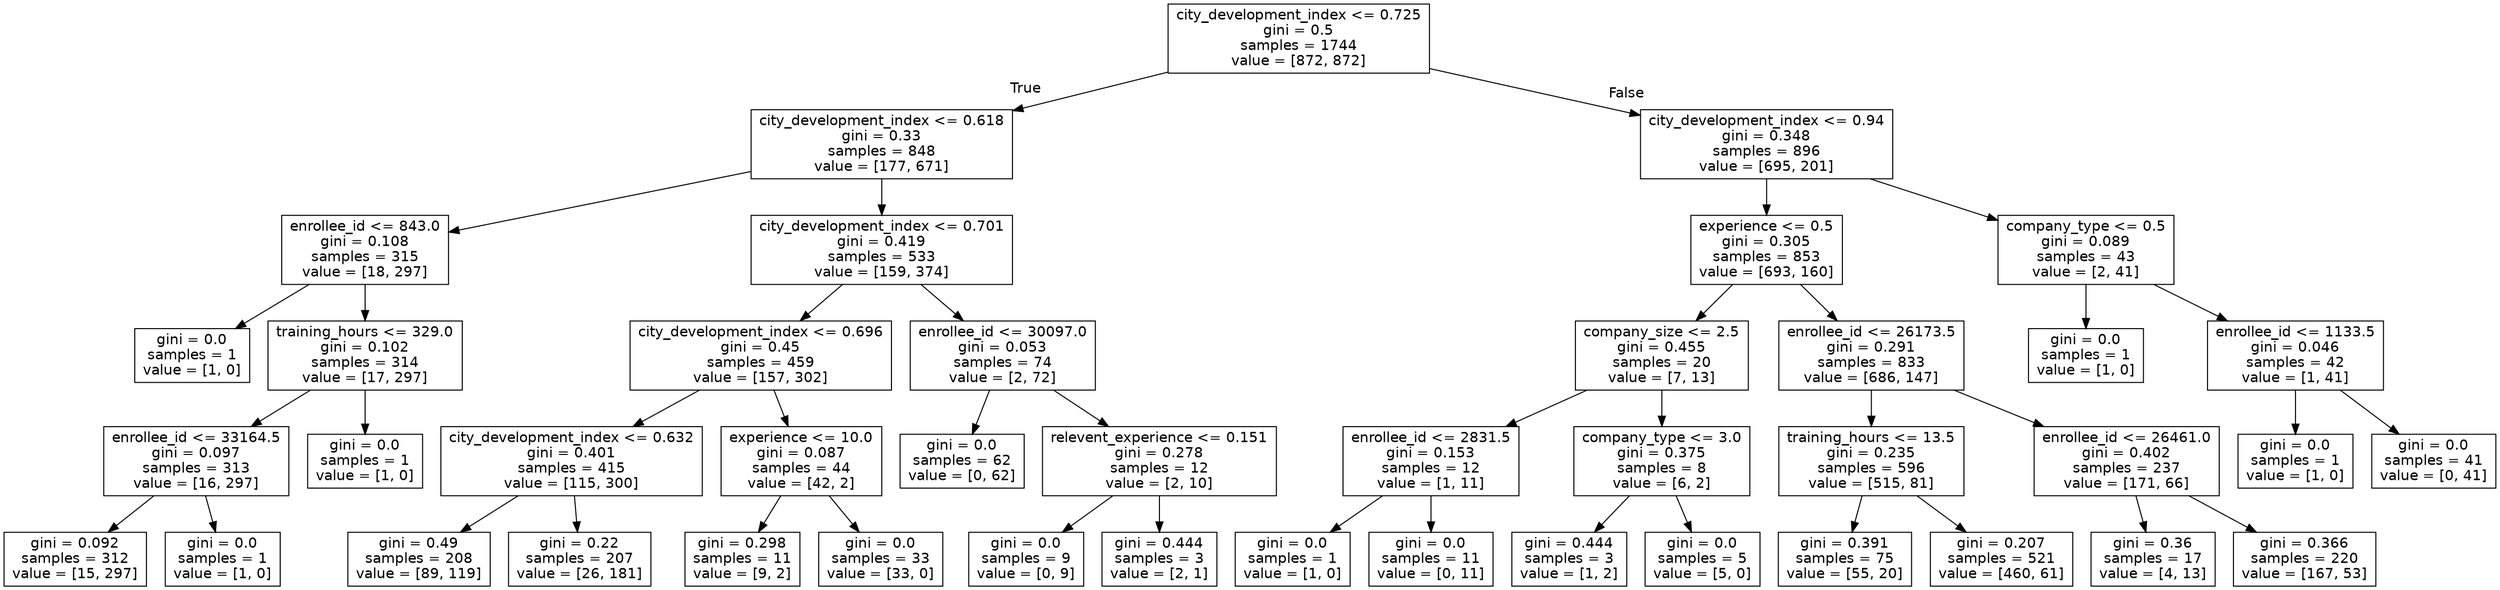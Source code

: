 digraph Tree {
node [shape=box, fontname="helvetica"] ;
edge [fontname="helvetica"] ;
0 [label="city_development_index <= 0.725\ngini = 0.5\nsamples = 1744\nvalue = [872, 872]"] ;
1 [label="city_development_index <= 0.618\ngini = 0.33\nsamples = 848\nvalue = [177, 671]"] ;
0 -> 1 [labeldistance=2.5, labelangle=45, headlabel="True"] ;
2 [label="enrollee_id <= 843.0\ngini = 0.108\nsamples = 315\nvalue = [18, 297]"] ;
1 -> 2 ;
3 [label="gini = 0.0\nsamples = 1\nvalue = [1, 0]"] ;
2 -> 3 ;
4 [label="training_hours <= 329.0\ngini = 0.102\nsamples = 314\nvalue = [17, 297]"] ;
2 -> 4 ;
5 [label="enrollee_id <= 33164.5\ngini = 0.097\nsamples = 313\nvalue = [16, 297]"] ;
4 -> 5 ;
6 [label="gini = 0.092\nsamples = 312\nvalue = [15, 297]"] ;
5 -> 6 ;
7 [label="gini = 0.0\nsamples = 1\nvalue = [1, 0]"] ;
5 -> 7 ;
8 [label="gini = 0.0\nsamples = 1\nvalue = [1, 0]"] ;
4 -> 8 ;
9 [label="city_development_index <= 0.701\ngini = 0.419\nsamples = 533\nvalue = [159, 374]"] ;
1 -> 9 ;
10 [label="city_development_index <= 0.696\ngini = 0.45\nsamples = 459\nvalue = [157, 302]"] ;
9 -> 10 ;
11 [label="city_development_index <= 0.632\ngini = 0.401\nsamples = 415\nvalue = [115, 300]"] ;
10 -> 11 ;
12 [label="gini = 0.49\nsamples = 208\nvalue = [89, 119]"] ;
11 -> 12 ;
13 [label="gini = 0.22\nsamples = 207\nvalue = [26, 181]"] ;
11 -> 13 ;
14 [label="experience <= 10.0\ngini = 0.087\nsamples = 44\nvalue = [42, 2]"] ;
10 -> 14 ;
15 [label="gini = 0.298\nsamples = 11\nvalue = [9, 2]"] ;
14 -> 15 ;
16 [label="gini = 0.0\nsamples = 33\nvalue = [33, 0]"] ;
14 -> 16 ;
17 [label="enrollee_id <= 30097.0\ngini = 0.053\nsamples = 74\nvalue = [2, 72]"] ;
9 -> 17 ;
18 [label="gini = 0.0\nsamples = 62\nvalue = [0, 62]"] ;
17 -> 18 ;
19 [label="relevent_experience <= 0.151\ngini = 0.278\nsamples = 12\nvalue = [2, 10]"] ;
17 -> 19 ;
20 [label="gini = 0.0\nsamples = 9\nvalue = [0, 9]"] ;
19 -> 20 ;
21 [label="gini = 0.444\nsamples = 3\nvalue = [2, 1]"] ;
19 -> 21 ;
22 [label="city_development_index <= 0.94\ngini = 0.348\nsamples = 896\nvalue = [695, 201]"] ;
0 -> 22 [labeldistance=2.5, labelangle=-45, headlabel="False"] ;
23 [label="experience <= 0.5\ngini = 0.305\nsamples = 853\nvalue = [693, 160]"] ;
22 -> 23 ;
24 [label="company_size <= 2.5\ngini = 0.455\nsamples = 20\nvalue = [7, 13]"] ;
23 -> 24 ;
25 [label="enrollee_id <= 2831.5\ngini = 0.153\nsamples = 12\nvalue = [1, 11]"] ;
24 -> 25 ;
26 [label="gini = 0.0\nsamples = 1\nvalue = [1, 0]"] ;
25 -> 26 ;
27 [label="gini = 0.0\nsamples = 11\nvalue = [0, 11]"] ;
25 -> 27 ;
28 [label="company_type <= 3.0\ngini = 0.375\nsamples = 8\nvalue = [6, 2]"] ;
24 -> 28 ;
29 [label="gini = 0.444\nsamples = 3\nvalue = [1, 2]"] ;
28 -> 29 ;
30 [label="gini = 0.0\nsamples = 5\nvalue = [5, 0]"] ;
28 -> 30 ;
31 [label="enrollee_id <= 26173.5\ngini = 0.291\nsamples = 833\nvalue = [686, 147]"] ;
23 -> 31 ;
32 [label="training_hours <= 13.5\ngini = 0.235\nsamples = 596\nvalue = [515, 81]"] ;
31 -> 32 ;
33 [label="gini = 0.391\nsamples = 75\nvalue = [55, 20]"] ;
32 -> 33 ;
34 [label="gini = 0.207\nsamples = 521\nvalue = [460, 61]"] ;
32 -> 34 ;
35 [label="enrollee_id <= 26461.0\ngini = 0.402\nsamples = 237\nvalue = [171, 66]"] ;
31 -> 35 ;
36 [label="gini = 0.36\nsamples = 17\nvalue = [4, 13]"] ;
35 -> 36 ;
37 [label="gini = 0.366\nsamples = 220\nvalue = [167, 53]"] ;
35 -> 37 ;
38 [label="company_type <= 0.5\ngini = 0.089\nsamples = 43\nvalue = [2, 41]"] ;
22 -> 38 ;
39 [label="gini = 0.0\nsamples = 1\nvalue = [1, 0]"] ;
38 -> 39 ;
40 [label="enrollee_id <= 1133.5\ngini = 0.046\nsamples = 42\nvalue = [1, 41]"] ;
38 -> 40 ;
41 [label="gini = 0.0\nsamples = 1\nvalue = [1, 0]"] ;
40 -> 41 ;
42 [label="gini = 0.0\nsamples = 41\nvalue = [0, 41]"] ;
40 -> 42 ;
}